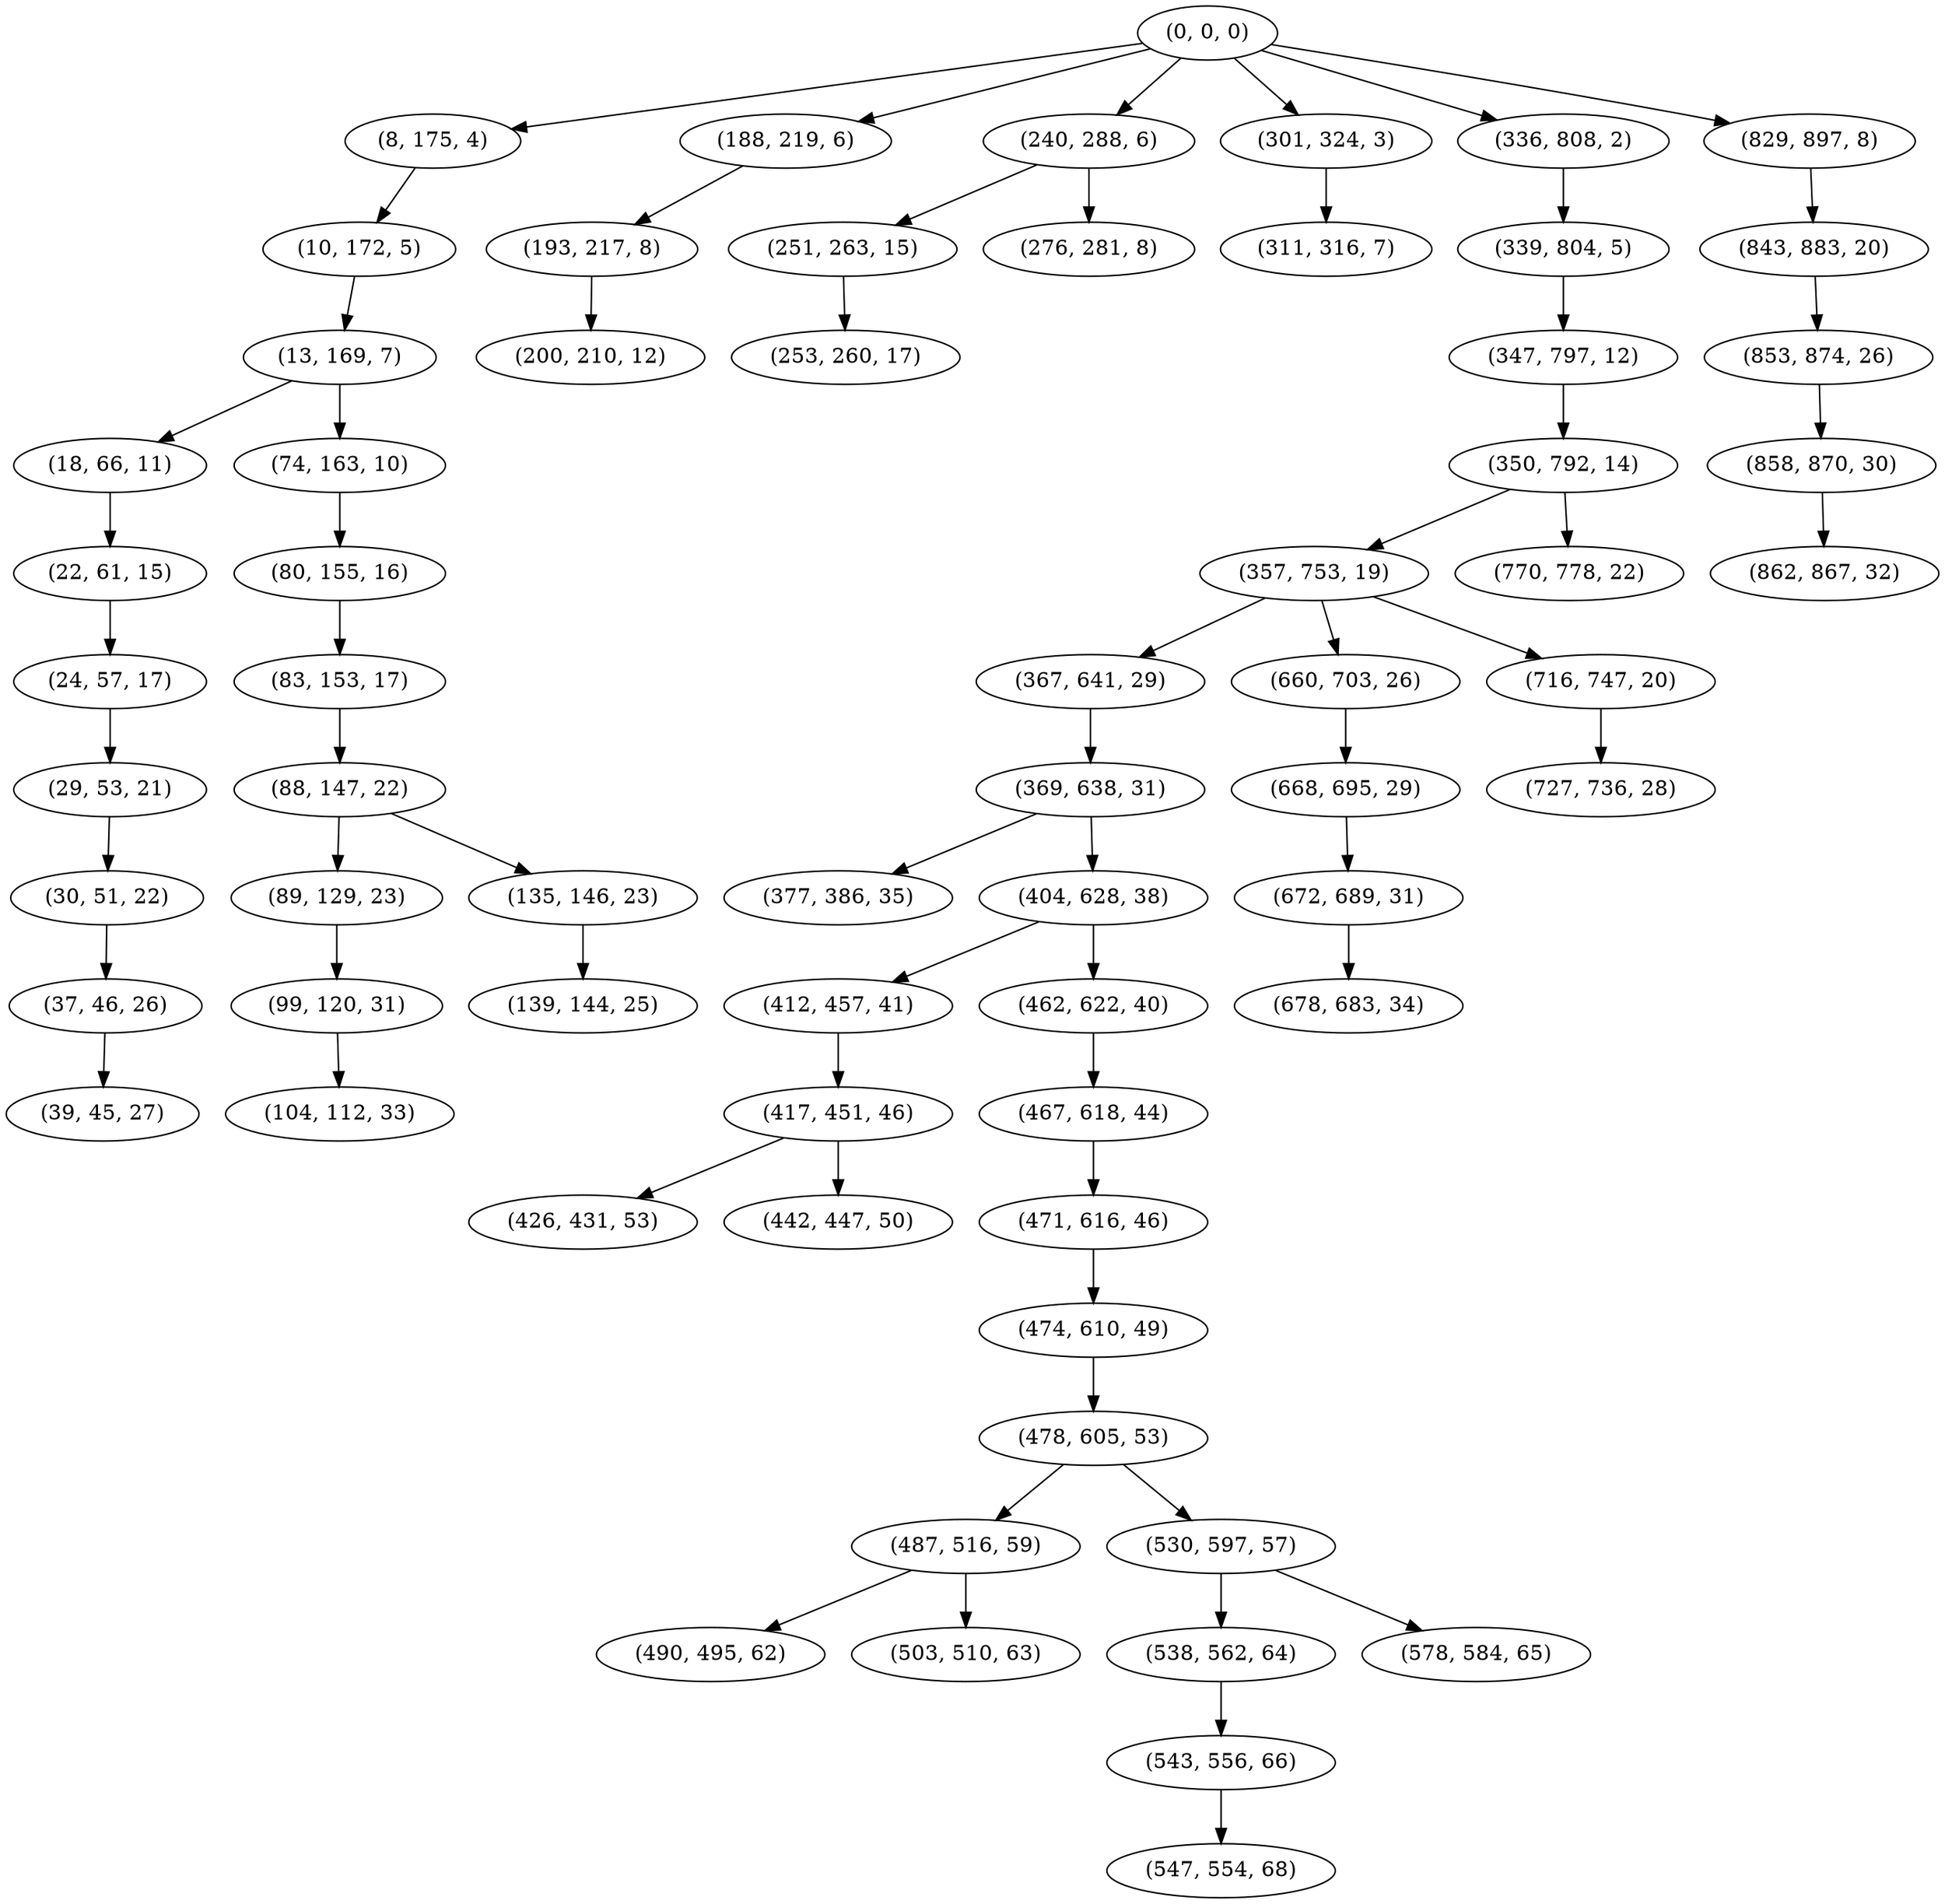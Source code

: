 digraph tree {
    "(0, 0, 0)";
    "(8, 175, 4)";
    "(10, 172, 5)";
    "(13, 169, 7)";
    "(18, 66, 11)";
    "(22, 61, 15)";
    "(24, 57, 17)";
    "(29, 53, 21)";
    "(30, 51, 22)";
    "(37, 46, 26)";
    "(39, 45, 27)";
    "(74, 163, 10)";
    "(80, 155, 16)";
    "(83, 153, 17)";
    "(88, 147, 22)";
    "(89, 129, 23)";
    "(99, 120, 31)";
    "(104, 112, 33)";
    "(135, 146, 23)";
    "(139, 144, 25)";
    "(188, 219, 6)";
    "(193, 217, 8)";
    "(200, 210, 12)";
    "(240, 288, 6)";
    "(251, 263, 15)";
    "(253, 260, 17)";
    "(276, 281, 8)";
    "(301, 324, 3)";
    "(311, 316, 7)";
    "(336, 808, 2)";
    "(339, 804, 5)";
    "(347, 797, 12)";
    "(350, 792, 14)";
    "(357, 753, 19)";
    "(367, 641, 29)";
    "(369, 638, 31)";
    "(377, 386, 35)";
    "(404, 628, 38)";
    "(412, 457, 41)";
    "(417, 451, 46)";
    "(426, 431, 53)";
    "(442, 447, 50)";
    "(462, 622, 40)";
    "(467, 618, 44)";
    "(471, 616, 46)";
    "(474, 610, 49)";
    "(478, 605, 53)";
    "(487, 516, 59)";
    "(490, 495, 62)";
    "(503, 510, 63)";
    "(530, 597, 57)";
    "(538, 562, 64)";
    "(543, 556, 66)";
    "(547, 554, 68)";
    "(578, 584, 65)";
    "(660, 703, 26)";
    "(668, 695, 29)";
    "(672, 689, 31)";
    "(678, 683, 34)";
    "(716, 747, 20)";
    "(727, 736, 28)";
    "(770, 778, 22)";
    "(829, 897, 8)";
    "(843, 883, 20)";
    "(853, 874, 26)";
    "(858, 870, 30)";
    "(862, 867, 32)";
    "(0, 0, 0)" -> "(8, 175, 4)";
    "(0, 0, 0)" -> "(188, 219, 6)";
    "(0, 0, 0)" -> "(240, 288, 6)";
    "(0, 0, 0)" -> "(301, 324, 3)";
    "(0, 0, 0)" -> "(336, 808, 2)";
    "(0, 0, 0)" -> "(829, 897, 8)";
    "(8, 175, 4)" -> "(10, 172, 5)";
    "(10, 172, 5)" -> "(13, 169, 7)";
    "(13, 169, 7)" -> "(18, 66, 11)";
    "(13, 169, 7)" -> "(74, 163, 10)";
    "(18, 66, 11)" -> "(22, 61, 15)";
    "(22, 61, 15)" -> "(24, 57, 17)";
    "(24, 57, 17)" -> "(29, 53, 21)";
    "(29, 53, 21)" -> "(30, 51, 22)";
    "(30, 51, 22)" -> "(37, 46, 26)";
    "(37, 46, 26)" -> "(39, 45, 27)";
    "(74, 163, 10)" -> "(80, 155, 16)";
    "(80, 155, 16)" -> "(83, 153, 17)";
    "(83, 153, 17)" -> "(88, 147, 22)";
    "(88, 147, 22)" -> "(89, 129, 23)";
    "(88, 147, 22)" -> "(135, 146, 23)";
    "(89, 129, 23)" -> "(99, 120, 31)";
    "(99, 120, 31)" -> "(104, 112, 33)";
    "(135, 146, 23)" -> "(139, 144, 25)";
    "(188, 219, 6)" -> "(193, 217, 8)";
    "(193, 217, 8)" -> "(200, 210, 12)";
    "(240, 288, 6)" -> "(251, 263, 15)";
    "(240, 288, 6)" -> "(276, 281, 8)";
    "(251, 263, 15)" -> "(253, 260, 17)";
    "(301, 324, 3)" -> "(311, 316, 7)";
    "(336, 808, 2)" -> "(339, 804, 5)";
    "(339, 804, 5)" -> "(347, 797, 12)";
    "(347, 797, 12)" -> "(350, 792, 14)";
    "(350, 792, 14)" -> "(357, 753, 19)";
    "(350, 792, 14)" -> "(770, 778, 22)";
    "(357, 753, 19)" -> "(367, 641, 29)";
    "(357, 753, 19)" -> "(660, 703, 26)";
    "(357, 753, 19)" -> "(716, 747, 20)";
    "(367, 641, 29)" -> "(369, 638, 31)";
    "(369, 638, 31)" -> "(377, 386, 35)";
    "(369, 638, 31)" -> "(404, 628, 38)";
    "(404, 628, 38)" -> "(412, 457, 41)";
    "(404, 628, 38)" -> "(462, 622, 40)";
    "(412, 457, 41)" -> "(417, 451, 46)";
    "(417, 451, 46)" -> "(426, 431, 53)";
    "(417, 451, 46)" -> "(442, 447, 50)";
    "(462, 622, 40)" -> "(467, 618, 44)";
    "(467, 618, 44)" -> "(471, 616, 46)";
    "(471, 616, 46)" -> "(474, 610, 49)";
    "(474, 610, 49)" -> "(478, 605, 53)";
    "(478, 605, 53)" -> "(487, 516, 59)";
    "(478, 605, 53)" -> "(530, 597, 57)";
    "(487, 516, 59)" -> "(490, 495, 62)";
    "(487, 516, 59)" -> "(503, 510, 63)";
    "(530, 597, 57)" -> "(538, 562, 64)";
    "(530, 597, 57)" -> "(578, 584, 65)";
    "(538, 562, 64)" -> "(543, 556, 66)";
    "(543, 556, 66)" -> "(547, 554, 68)";
    "(660, 703, 26)" -> "(668, 695, 29)";
    "(668, 695, 29)" -> "(672, 689, 31)";
    "(672, 689, 31)" -> "(678, 683, 34)";
    "(716, 747, 20)" -> "(727, 736, 28)";
    "(829, 897, 8)" -> "(843, 883, 20)";
    "(843, 883, 20)" -> "(853, 874, 26)";
    "(853, 874, 26)" -> "(858, 870, 30)";
    "(858, 870, 30)" -> "(862, 867, 32)";
}
